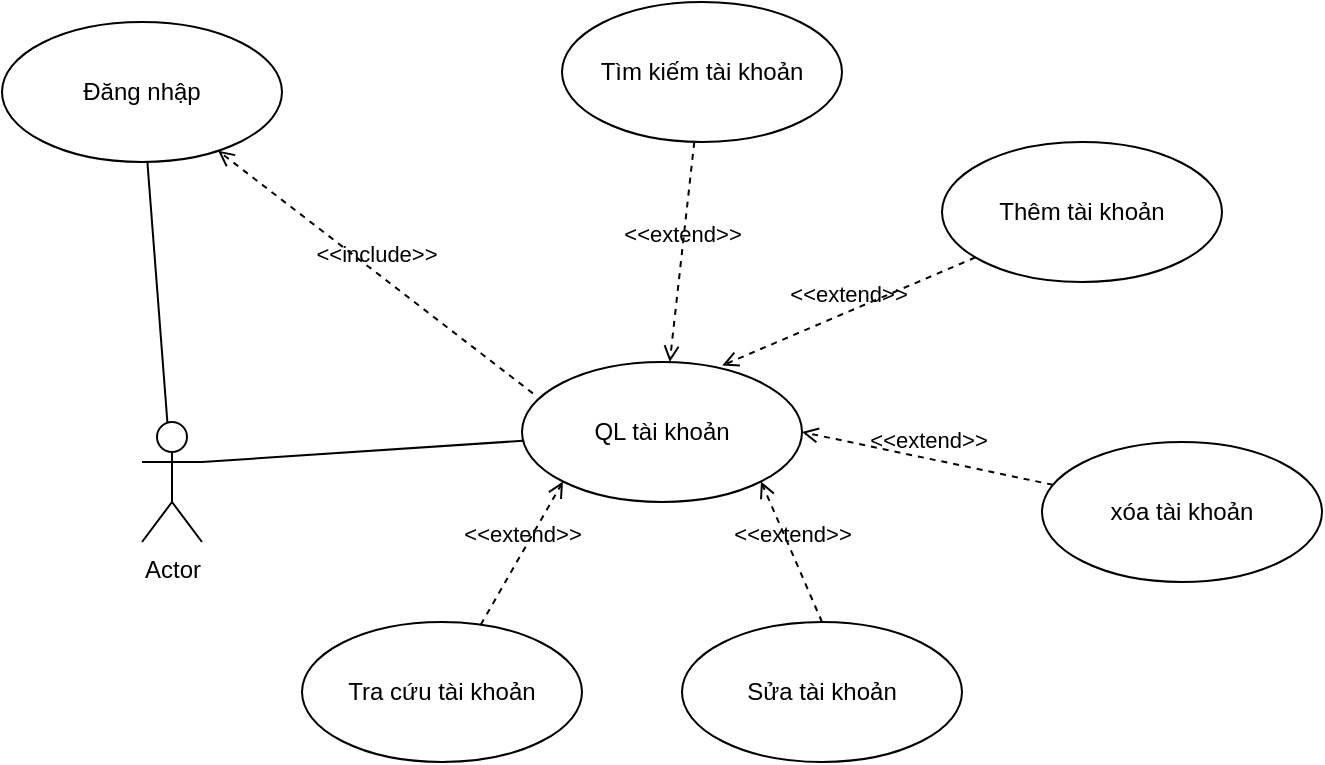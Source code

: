 <mxfile version="17.4.2" type="device"><diagram id="YCtlan877q1HCZxgkwsm" name="Page-1"><mxGraphModel dx="838" dy="542" grid="1" gridSize="10" guides="1" tooltips="1" connect="1" arrows="1" fold="1" page="1" pageScale="1" pageWidth="850" pageHeight="1100" math="0" shadow="0"><root><mxCell id="0"/><mxCell id="1" parent="0"/><mxCell id="0EZ4JSCP1j7qRVUU6fIr-1" value="Actor" style="shape=umlActor;verticalLabelPosition=bottom;verticalAlign=top;html=1;" parent="1" vertex="1"><mxGeometry x="410" y="250" width="30" height="60" as="geometry"/></mxCell><mxCell id="0EZ4JSCP1j7qRVUU6fIr-2" value="QL tài khoản" style="ellipse;whiteSpace=wrap;html=1;" parent="1" vertex="1"><mxGeometry x="600" y="220" width="140" height="70" as="geometry"/></mxCell><mxCell id="0EZ4JSCP1j7qRVUU6fIr-14" value="Đăng nhập" style="ellipse;whiteSpace=wrap;html=1;" parent="1" vertex="1"><mxGeometry x="340" y="50" width="140" height="70" as="geometry"/></mxCell><mxCell id="0EZ4JSCP1j7qRVUU6fIr-16" value="" style="endArrow=none;html=1;rounded=0;exitX=1;exitY=0.333;exitDx=0;exitDy=0;exitPerimeter=0;" parent="1" source="0EZ4JSCP1j7qRVUU6fIr-1" target="0EZ4JSCP1j7qRVUU6fIr-2" edge="1"><mxGeometry width="50" height="50" relative="1" as="geometry"><mxPoint x="400" y="200" as="sourcePoint"/><mxPoint x="450" y="150" as="targetPoint"/></mxGeometry></mxCell><mxCell id="0EZ4JSCP1j7qRVUU6fIr-17" value="" style="endArrow=none;html=1;rounded=0;" parent="1" source="0EZ4JSCP1j7qRVUU6fIr-1" target="0EZ4JSCP1j7qRVUU6fIr-14" edge="1"><mxGeometry width="50" height="50" relative="1" as="geometry"><mxPoint x="400" y="200" as="sourcePoint"/><mxPoint x="450" y="150" as="targetPoint"/></mxGeometry></mxCell><mxCell id="0EZ4JSCP1j7qRVUU6fIr-18" value="Tìm kiếm tài khoản" style="ellipse;whiteSpace=wrap;html=1;" parent="1" vertex="1"><mxGeometry x="620" y="40" width="140" height="70" as="geometry"/></mxCell><mxCell id="0EZ4JSCP1j7qRVUU6fIr-19" value="Thêm tài khoản" style="ellipse;whiteSpace=wrap;html=1;" parent="1" vertex="1"><mxGeometry x="810" y="110" width="140" height="70" as="geometry"/></mxCell><mxCell id="0EZ4JSCP1j7qRVUU6fIr-21" value="xóa tài khoản" style="ellipse;whiteSpace=wrap;html=1;" parent="1" vertex="1"><mxGeometry x="860" y="260" width="140" height="70" as="geometry"/></mxCell><mxCell id="0EZ4JSCP1j7qRVUU6fIr-22" value="Sửa tài khoản" style="ellipse;whiteSpace=wrap;html=1;" parent="1" vertex="1"><mxGeometry x="680" y="350" width="140" height="70" as="geometry"/></mxCell><mxCell id="0EZ4JSCP1j7qRVUU6fIr-23" value="Tra cứu tài khoản" style="ellipse;whiteSpace=wrap;html=1;" parent="1" vertex="1"><mxGeometry x="490" y="350" width="140" height="70" as="geometry"/></mxCell><mxCell id="0EZ4JSCP1j7qRVUU6fIr-35" value="&amp;lt;&amp;lt;extend&amp;gt;&amp;gt;" style="html=1;verticalAlign=bottom;labelBackgroundColor=none;endArrow=open;endFill=0;dashed=1;rounded=0;" parent="1" source="0EZ4JSCP1j7qRVUU6fIr-18" target="0EZ4JSCP1j7qRVUU6fIr-2" edge="1"><mxGeometry width="160" relative="1" as="geometry"><mxPoint x="670" y="240" as="sourcePoint"/><mxPoint x="830" y="240" as="targetPoint"/></mxGeometry></mxCell><mxCell id="0EZ4JSCP1j7qRVUU6fIr-36" value="&amp;lt;&amp;lt;extend&amp;gt;&amp;gt;" style="html=1;verticalAlign=bottom;labelBackgroundColor=none;endArrow=open;endFill=0;dashed=1;rounded=0;entryX=0.715;entryY=0.025;entryDx=0;entryDy=0;entryPerimeter=0;" parent="1" source="0EZ4JSCP1j7qRVUU6fIr-19" target="0EZ4JSCP1j7qRVUU6fIr-2" edge="1"><mxGeometry width="160" relative="1" as="geometry"><mxPoint x="696.144" y="119.947" as="sourcePoint"/><mxPoint x="683.883" y="230.054" as="targetPoint"/></mxGeometry></mxCell><mxCell id="0EZ4JSCP1j7qRVUU6fIr-37" value="&amp;lt;&amp;lt;extend&amp;gt;&amp;gt;" style="html=1;verticalAlign=bottom;labelBackgroundColor=none;endArrow=open;endFill=0;dashed=1;rounded=0;entryX=1;entryY=0.5;entryDx=0;entryDy=0;" parent="1" source="0EZ4JSCP1j7qRVUU6fIr-21" target="0EZ4JSCP1j7qRVUU6fIr-2" edge="1"><mxGeometry width="160" relative="1" as="geometry"><mxPoint x="706.144" y="129.947" as="sourcePoint"/><mxPoint x="693.883" y="240.054" as="targetPoint"/></mxGeometry></mxCell><mxCell id="0EZ4JSCP1j7qRVUU6fIr-38" value="&amp;lt;&amp;lt;extend&amp;gt;&amp;gt;" style="html=1;verticalAlign=bottom;labelBackgroundColor=none;endArrow=open;endFill=0;dashed=1;rounded=0;entryX=1;entryY=1;entryDx=0;entryDy=0;exitX=0.5;exitY=0;exitDx=0;exitDy=0;" parent="1" source="0EZ4JSCP1j7qRVUU6fIr-22" target="0EZ4JSCP1j7qRVUU6fIr-2" edge="1"><mxGeometry width="160" relative="1" as="geometry"><mxPoint x="716.144" y="139.947" as="sourcePoint"/><mxPoint x="703.883" y="250.054" as="targetPoint"/></mxGeometry></mxCell><mxCell id="0EZ4JSCP1j7qRVUU6fIr-39" value="&amp;lt;&amp;lt;extend&amp;gt;&amp;gt;" style="html=1;verticalAlign=bottom;labelBackgroundColor=none;endArrow=open;endFill=0;dashed=1;rounded=0;entryX=0;entryY=1;entryDx=0;entryDy=0;" parent="1" source="0EZ4JSCP1j7qRVUU6fIr-23" target="0EZ4JSCP1j7qRVUU6fIr-2" edge="1"><mxGeometry width="160" relative="1" as="geometry"><mxPoint x="726.144" y="149.947" as="sourcePoint"/><mxPoint x="713.883" y="260.054" as="targetPoint"/></mxGeometry></mxCell><mxCell id="0EZ4JSCP1j7qRVUU6fIr-40" value="&amp;lt;&amp;lt;include&amp;gt;&amp;gt;" style="html=1;verticalAlign=bottom;labelBackgroundColor=none;endArrow=open;endFill=0;dashed=1;rounded=0;exitX=0.039;exitY=0.224;exitDx=0;exitDy=0;exitPerimeter=0;" parent="1" source="0EZ4JSCP1j7qRVUU6fIr-2" target="0EZ4JSCP1j7qRVUU6fIr-14" edge="1"><mxGeometry width="160" relative="1" as="geometry"><mxPoint x="670" y="240" as="sourcePoint"/><mxPoint x="830" y="240" as="targetPoint"/></mxGeometry></mxCell></root></mxGraphModel></diagram></mxfile>